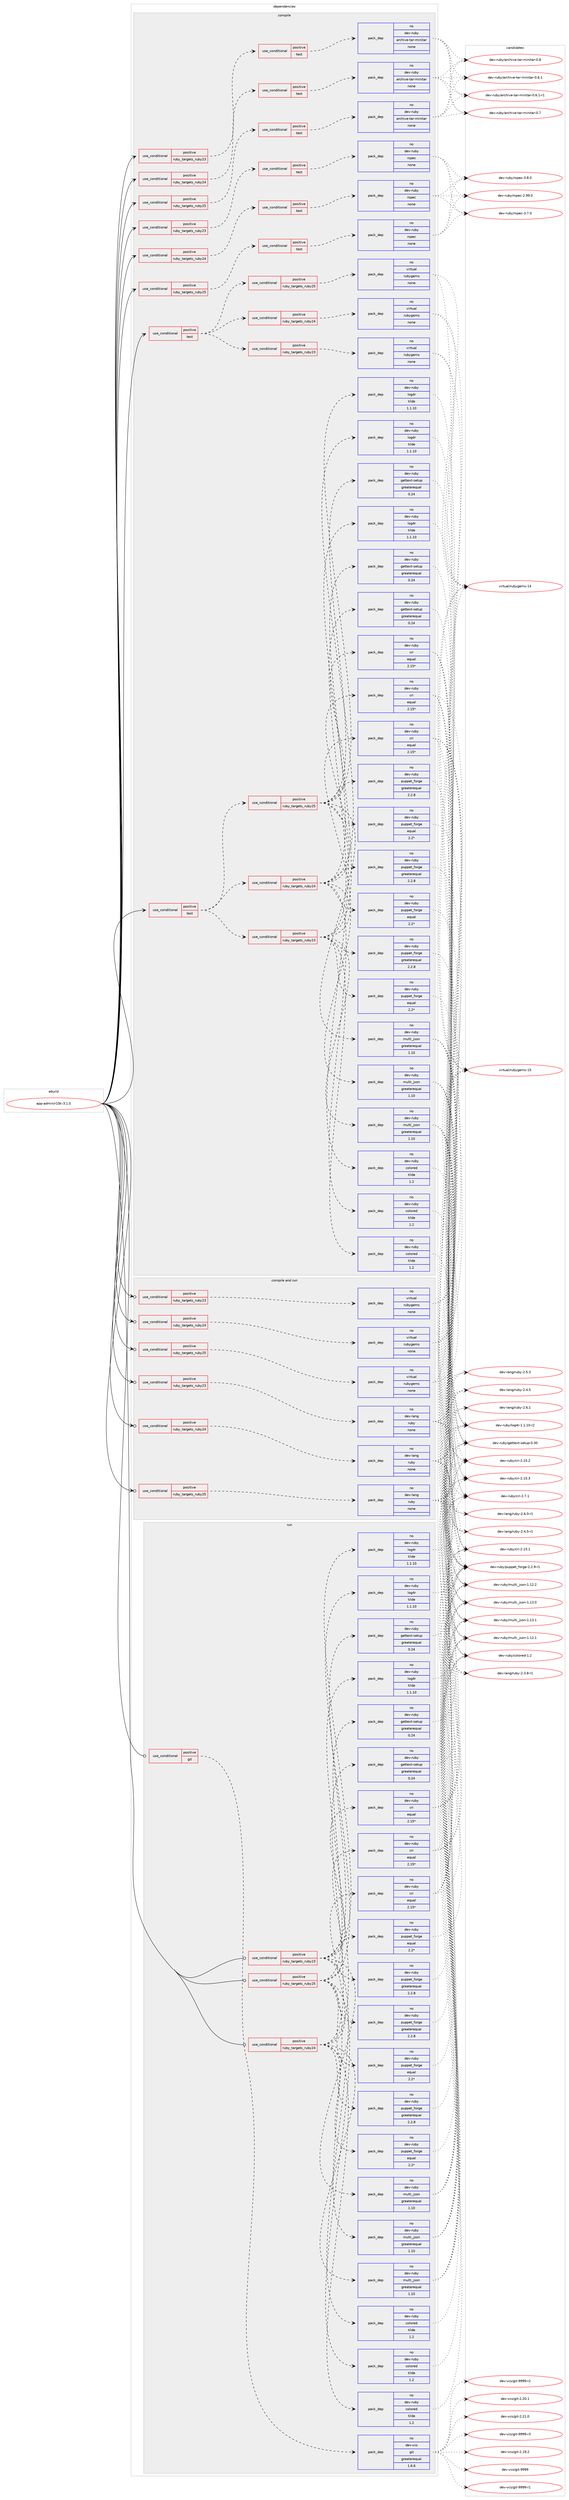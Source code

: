 digraph prolog {

# *************
# Graph options
# *************

newrank=true;
concentrate=true;
compound=true;
graph [rankdir=LR,fontname=Helvetica,fontsize=10,ranksep=1.5];#, ranksep=2.5, nodesep=0.2];
edge  [arrowhead=vee];
node  [fontname=Helvetica,fontsize=10];

# **********
# The ebuild
# **********

subgraph cluster_leftcol {
color=gray;
rank=same;
label=<<i>ebuild</i>>;
id [label="app-admin/r10k-3.1.0", color=red, width=4, href="../app-admin/r10k-3.1.0.svg"];
}

# ****************
# The dependencies
# ****************

subgraph cluster_midcol {
color=gray;
label=<<i>dependencies</i>>;
subgraph cluster_compile {
fillcolor="#eeeeee";
style=filled;
label=<<i>compile</i>>;
subgraph cond345578 {
dependency1267970 [label=<<TABLE BORDER="0" CELLBORDER="1" CELLSPACING="0" CELLPADDING="4"><TR><TD ROWSPAN="3" CELLPADDING="10">use_conditional</TD></TR><TR><TD>positive</TD></TR><TR><TD>ruby_targets_ruby23</TD></TR></TABLE>>, shape=none, color=red];
subgraph cond345579 {
dependency1267971 [label=<<TABLE BORDER="0" CELLBORDER="1" CELLSPACING="0" CELLPADDING="4"><TR><TD ROWSPAN="3" CELLPADDING="10">use_conditional</TD></TR><TR><TD>positive</TD></TR><TR><TD>test</TD></TR></TABLE>>, shape=none, color=red];
subgraph pack902736 {
dependency1267972 [label=<<TABLE BORDER="0" CELLBORDER="1" CELLSPACING="0" CELLPADDING="4" WIDTH="220"><TR><TD ROWSPAN="6" CELLPADDING="30">pack_dep</TD></TR><TR><TD WIDTH="110">no</TD></TR><TR><TD>dev-ruby</TD></TR><TR><TD>archive-tar-minitar</TD></TR><TR><TD>none</TD></TR><TR><TD></TD></TR></TABLE>>, shape=none, color=blue];
}
dependency1267971:e -> dependency1267972:w [weight=20,style="dashed",arrowhead="vee"];
}
dependency1267970:e -> dependency1267971:w [weight=20,style="dashed",arrowhead="vee"];
}
id:e -> dependency1267970:w [weight=20,style="solid",arrowhead="vee"];
subgraph cond345580 {
dependency1267973 [label=<<TABLE BORDER="0" CELLBORDER="1" CELLSPACING="0" CELLPADDING="4"><TR><TD ROWSPAN="3" CELLPADDING="10">use_conditional</TD></TR><TR><TD>positive</TD></TR><TR><TD>ruby_targets_ruby23</TD></TR></TABLE>>, shape=none, color=red];
subgraph cond345581 {
dependency1267974 [label=<<TABLE BORDER="0" CELLBORDER="1" CELLSPACING="0" CELLPADDING="4"><TR><TD ROWSPAN="3" CELLPADDING="10">use_conditional</TD></TR><TR><TD>positive</TD></TR><TR><TD>test</TD></TR></TABLE>>, shape=none, color=red];
subgraph pack902737 {
dependency1267975 [label=<<TABLE BORDER="0" CELLBORDER="1" CELLSPACING="0" CELLPADDING="4" WIDTH="220"><TR><TD ROWSPAN="6" CELLPADDING="30">pack_dep</TD></TR><TR><TD WIDTH="110">no</TD></TR><TR><TD>dev-ruby</TD></TR><TR><TD>rspec</TD></TR><TR><TD>none</TD></TR><TR><TD></TD></TR></TABLE>>, shape=none, color=blue];
}
dependency1267974:e -> dependency1267975:w [weight=20,style="dashed",arrowhead="vee"];
}
dependency1267973:e -> dependency1267974:w [weight=20,style="dashed",arrowhead="vee"];
}
id:e -> dependency1267973:w [weight=20,style="solid",arrowhead="vee"];
subgraph cond345582 {
dependency1267976 [label=<<TABLE BORDER="0" CELLBORDER="1" CELLSPACING="0" CELLPADDING="4"><TR><TD ROWSPAN="3" CELLPADDING="10">use_conditional</TD></TR><TR><TD>positive</TD></TR><TR><TD>ruby_targets_ruby24</TD></TR></TABLE>>, shape=none, color=red];
subgraph cond345583 {
dependency1267977 [label=<<TABLE BORDER="0" CELLBORDER="1" CELLSPACING="0" CELLPADDING="4"><TR><TD ROWSPAN="3" CELLPADDING="10">use_conditional</TD></TR><TR><TD>positive</TD></TR><TR><TD>test</TD></TR></TABLE>>, shape=none, color=red];
subgraph pack902738 {
dependency1267978 [label=<<TABLE BORDER="0" CELLBORDER="1" CELLSPACING="0" CELLPADDING="4" WIDTH="220"><TR><TD ROWSPAN="6" CELLPADDING="30">pack_dep</TD></TR><TR><TD WIDTH="110">no</TD></TR><TR><TD>dev-ruby</TD></TR><TR><TD>archive-tar-minitar</TD></TR><TR><TD>none</TD></TR><TR><TD></TD></TR></TABLE>>, shape=none, color=blue];
}
dependency1267977:e -> dependency1267978:w [weight=20,style="dashed",arrowhead="vee"];
}
dependency1267976:e -> dependency1267977:w [weight=20,style="dashed",arrowhead="vee"];
}
id:e -> dependency1267976:w [weight=20,style="solid",arrowhead="vee"];
subgraph cond345584 {
dependency1267979 [label=<<TABLE BORDER="0" CELLBORDER="1" CELLSPACING="0" CELLPADDING="4"><TR><TD ROWSPAN="3" CELLPADDING="10">use_conditional</TD></TR><TR><TD>positive</TD></TR><TR><TD>ruby_targets_ruby24</TD></TR></TABLE>>, shape=none, color=red];
subgraph cond345585 {
dependency1267980 [label=<<TABLE BORDER="0" CELLBORDER="1" CELLSPACING="0" CELLPADDING="4"><TR><TD ROWSPAN="3" CELLPADDING="10">use_conditional</TD></TR><TR><TD>positive</TD></TR><TR><TD>test</TD></TR></TABLE>>, shape=none, color=red];
subgraph pack902739 {
dependency1267981 [label=<<TABLE BORDER="0" CELLBORDER="1" CELLSPACING="0" CELLPADDING="4" WIDTH="220"><TR><TD ROWSPAN="6" CELLPADDING="30">pack_dep</TD></TR><TR><TD WIDTH="110">no</TD></TR><TR><TD>dev-ruby</TD></TR><TR><TD>rspec</TD></TR><TR><TD>none</TD></TR><TR><TD></TD></TR></TABLE>>, shape=none, color=blue];
}
dependency1267980:e -> dependency1267981:w [weight=20,style="dashed",arrowhead="vee"];
}
dependency1267979:e -> dependency1267980:w [weight=20,style="dashed",arrowhead="vee"];
}
id:e -> dependency1267979:w [weight=20,style="solid",arrowhead="vee"];
subgraph cond345586 {
dependency1267982 [label=<<TABLE BORDER="0" CELLBORDER="1" CELLSPACING="0" CELLPADDING="4"><TR><TD ROWSPAN="3" CELLPADDING="10">use_conditional</TD></TR><TR><TD>positive</TD></TR><TR><TD>ruby_targets_ruby25</TD></TR></TABLE>>, shape=none, color=red];
subgraph cond345587 {
dependency1267983 [label=<<TABLE BORDER="0" CELLBORDER="1" CELLSPACING="0" CELLPADDING="4"><TR><TD ROWSPAN="3" CELLPADDING="10">use_conditional</TD></TR><TR><TD>positive</TD></TR><TR><TD>test</TD></TR></TABLE>>, shape=none, color=red];
subgraph pack902740 {
dependency1267984 [label=<<TABLE BORDER="0" CELLBORDER="1" CELLSPACING="0" CELLPADDING="4" WIDTH="220"><TR><TD ROWSPAN="6" CELLPADDING="30">pack_dep</TD></TR><TR><TD WIDTH="110">no</TD></TR><TR><TD>dev-ruby</TD></TR><TR><TD>archive-tar-minitar</TD></TR><TR><TD>none</TD></TR><TR><TD></TD></TR></TABLE>>, shape=none, color=blue];
}
dependency1267983:e -> dependency1267984:w [weight=20,style="dashed",arrowhead="vee"];
}
dependency1267982:e -> dependency1267983:w [weight=20,style="dashed",arrowhead="vee"];
}
id:e -> dependency1267982:w [weight=20,style="solid",arrowhead="vee"];
subgraph cond345588 {
dependency1267985 [label=<<TABLE BORDER="0" CELLBORDER="1" CELLSPACING="0" CELLPADDING="4"><TR><TD ROWSPAN="3" CELLPADDING="10">use_conditional</TD></TR><TR><TD>positive</TD></TR><TR><TD>ruby_targets_ruby25</TD></TR></TABLE>>, shape=none, color=red];
subgraph cond345589 {
dependency1267986 [label=<<TABLE BORDER="0" CELLBORDER="1" CELLSPACING="0" CELLPADDING="4"><TR><TD ROWSPAN="3" CELLPADDING="10">use_conditional</TD></TR><TR><TD>positive</TD></TR><TR><TD>test</TD></TR></TABLE>>, shape=none, color=red];
subgraph pack902741 {
dependency1267987 [label=<<TABLE BORDER="0" CELLBORDER="1" CELLSPACING="0" CELLPADDING="4" WIDTH="220"><TR><TD ROWSPAN="6" CELLPADDING="30">pack_dep</TD></TR><TR><TD WIDTH="110">no</TD></TR><TR><TD>dev-ruby</TD></TR><TR><TD>rspec</TD></TR><TR><TD>none</TD></TR><TR><TD></TD></TR></TABLE>>, shape=none, color=blue];
}
dependency1267986:e -> dependency1267987:w [weight=20,style="dashed",arrowhead="vee"];
}
dependency1267985:e -> dependency1267986:w [weight=20,style="dashed",arrowhead="vee"];
}
id:e -> dependency1267985:w [weight=20,style="solid",arrowhead="vee"];
subgraph cond345590 {
dependency1267988 [label=<<TABLE BORDER="0" CELLBORDER="1" CELLSPACING="0" CELLPADDING="4"><TR><TD ROWSPAN="3" CELLPADDING="10">use_conditional</TD></TR><TR><TD>positive</TD></TR><TR><TD>test</TD></TR></TABLE>>, shape=none, color=red];
subgraph cond345591 {
dependency1267989 [label=<<TABLE BORDER="0" CELLBORDER="1" CELLSPACING="0" CELLPADDING="4"><TR><TD ROWSPAN="3" CELLPADDING="10">use_conditional</TD></TR><TR><TD>positive</TD></TR><TR><TD>ruby_targets_ruby23</TD></TR></TABLE>>, shape=none, color=red];
subgraph pack902742 {
dependency1267990 [label=<<TABLE BORDER="0" CELLBORDER="1" CELLSPACING="0" CELLPADDING="4" WIDTH="220"><TR><TD ROWSPAN="6" CELLPADDING="30">pack_dep</TD></TR><TR><TD WIDTH="110">no</TD></TR><TR><TD>dev-ruby</TD></TR><TR><TD>colored</TD></TR><TR><TD>tilde</TD></TR><TR><TD>1.2</TD></TR></TABLE>>, shape=none, color=blue];
}
dependency1267989:e -> dependency1267990:w [weight=20,style="dashed",arrowhead="vee"];
subgraph pack902743 {
dependency1267991 [label=<<TABLE BORDER="0" CELLBORDER="1" CELLSPACING="0" CELLPADDING="4" WIDTH="220"><TR><TD ROWSPAN="6" CELLPADDING="30">pack_dep</TD></TR><TR><TD WIDTH="110">no</TD></TR><TR><TD>dev-ruby</TD></TR><TR><TD>cri</TD></TR><TR><TD>equal</TD></TR><TR><TD>2.15*</TD></TR></TABLE>>, shape=none, color=blue];
}
dependency1267989:e -> dependency1267991:w [weight=20,style="dashed",arrowhead="vee"];
subgraph pack902744 {
dependency1267992 [label=<<TABLE BORDER="0" CELLBORDER="1" CELLSPACING="0" CELLPADDING="4" WIDTH="220"><TR><TD ROWSPAN="6" CELLPADDING="30">pack_dep</TD></TR><TR><TD WIDTH="110">no</TD></TR><TR><TD>dev-ruby</TD></TR><TR><TD>gettext-setup</TD></TR><TR><TD>greaterequal</TD></TR><TR><TD>0.24</TD></TR></TABLE>>, shape=none, color=blue];
}
dependency1267989:e -> dependency1267992:w [weight=20,style="dashed",arrowhead="vee"];
subgraph pack902745 {
dependency1267993 [label=<<TABLE BORDER="0" CELLBORDER="1" CELLSPACING="0" CELLPADDING="4" WIDTH="220"><TR><TD ROWSPAN="6" CELLPADDING="30">pack_dep</TD></TR><TR><TD WIDTH="110">no</TD></TR><TR><TD>dev-ruby</TD></TR><TR><TD>log4r</TD></TR><TR><TD>tilde</TD></TR><TR><TD>1.1.10</TD></TR></TABLE>>, shape=none, color=blue];
}
dependency1267989:e -> dependency1267993:w [weight=20,style="dashed",arrowhead="vee"];
subgraph pack902746 {
dependency1267994 [label=<<TABLE BORDER="0" CELLBORDER="1" CELLSPACING="0" CELLPADDING="4" WIDTH="220"><TR><TD ROWSPAN="6" CELLPADDING="30">pack_dep</TD></TR><TR><TD WIDTH="110">no</TD></TR><TR><TD>dev-ruby</TD></TR><TR><TD>multi_json</TD></TR><TR><TD>greaterequal</TD></TR><TR><TD>1.10</TD></TR></TABLE>>, shape=none, color=blue];
}
dependency1267989:e -> dependency1267994:w [weight=20,style="dashed",arrowhead="vee"];
subgraph pack902747 {
dependency1267995 [label=<<TABLE BORDER="0" CELLBORDER="1" CELLSPACING="0" CELLPADDING="4" WIDTH="220"><TR><TD ROWSPAN="6" CELLPADDING="30">pack_dep</TD></TR><TR><TD WIDTH="110">no</TD></TR><TR><TD>dev-ruby</TD></TR><TR><TD>puppet_forge</TD></TR><TR><TD>greaterequal</TD></TR><TR><TD>2.2.8</TD></TR></TABLE>>, shape=none, color=blue];
}
dependency1267989:e -> dependency1267995:w [weight=20,style="dashed",arrowhead="vee"];
subgraph pack902748 {
dependency1267996 [label=<<TABLE BORDER="0" CELLBORDER="1" CELLSPACING="0" CELLPADDING="4" WIDTH="220"><TR><TD ROWSPAN="6" CELLPADDING="30">pack_dep</TD></TR><TR><TD WIDTH="110">no</TD></TR><TR><TD>dev-ruby</TD></TR><TR><TD>puppet_forge</TD></TR><TR><TD>equal</TD></TR><TR><TD>2.2*</TD></TR></TABLE>>, shape=none, color=blue];
}
dependency1267989:e -> dependency1267996:w [weight=20,style="dashed",arrowhead="vee"];
}
dependency1267988:e -> dependency1267989:w [weight=20,style="dashed",arrowhead="vee"];
subgraph cond345592 {
dependency1267997 [label=<<TABLE BORDER="0" CELLBORDER="1" CELLSPACING="0" CELLPADDING="4"><TR><TD ROWSPAN="3" CELLPADDING="10">use_conditional</TD></TR><TR><TD>positive</TD></TR><TR><TD>ruby_targets_ruby24</TD></TR></TABLE>>, shape=none, color=red];
subgraph pack902749 {
dependency1267998 [label=<<TABLE BORDER="0" CELLBORDER="1" CELLSPACING="0" CELLPADDING="4" WIDTH="220"><TR><TD ROWSPAN="6" CELLPADDING="30">pack_dep</TD></TR><TR><TD WIDTH="110">no</TD></TR><TR><TD>dev-ruby</TD></TR><TR><TD>colored</TD></TR><TR><TD>tilde</TD></TR><TR><TD>1.2</TD></TR></TABLE>>, shape=none, color=blue];
}
dependency1267997:e -> dependency1267998:w [weight=20,style="dashed",arrowhead="vee"];
subgraph pack902750 {
dependency1267999 [label=<<TABLE BORDER="0" CELLBORDER="1" CELLSPACING="0" CELLPADDING="4" WIDTH="220"><TR><TD ROWSPAN="6" CELLPADDING="30">pack_dep</TD></TR><TR><TD WIDTH="110">no</TD></TR><TR><TD>dev-ruby</TD></TR><TR><TD>cri</TD></TR><TR><TD>equal</TD></TR><TR><TD>2.15*</TD></TR></TABLE>>, shape=none, color=blue];
}
dependency1267997:e -> dependency1267999:w [weight=20,style="dashed",arrowhead="vee"];
subgraph pack902751 {
dependency1268000 [label=<<TABLE BORDER="0" CELLBORDER="1" CELLSPACING="0" CELLPADDING="4" WIDTH="220"><TR><TD ROWSPAN="6" CELLPADDING="30">pack_dep</TD></TR><TR><TD WIDTH="110">no</TD></TR><TR><TD>dev-ruby</TD></TR><TR><TD>gettext-setup</TD></TR><TR><TD>greaterequal</TD></TR><TR><TD>0.24</TD></TR></TABLE>>, shape=none, color=blue];
}
dependency1267997:e -> dependency1268000:w [weight=20,style="dashed",arrowhead="vee"];
subgraph pack902752 {
dependency1268001 [label=<<TABLE BORDER="0" CELLBORDER="1" CELLSPACING="0" CELLPADDING="4" WIDTH="220"><TR><TD ROWSPAN="6" CELLPADDING="30">pack_dep</TD></TR><TR><TD WIDTH="110">no</TD></TR><TR><TD>dev-ruby</TD></TR><TR><TD>log4r</TD></TR><TR><TD>tilde</TD></TR><TR><TD>1.1.10</TD></TR></TABLE>>, shape=none, color=blue];
}
dependency1267997:e -> dependency1268001:w [weight=20,style="dashed",arrowhead="vee"];
subgraph pack902753 {
dependency1268002 [label=<<TABLE BORDER="0" CELLBORDER="1" CELLSPACING="0" CELLPADDING="4" WIDTH="220"><TR><TD ROWSPAN="6" CELLPADDING="30">pack_dep</TD></TR><TR><TD WIDTH="110">no</TD></TR><TR><TD>dev-ruby</TD></TR><TR><TD>multi_json</TD></TR><TR><TD>greaterequal</TD></TR><TR><TD>1.10</TD></TR></TABLE>>, shape=none, color=blue];
}
dependency1267997:e -> dependency1268002:w [weight=20,style="dashed",arrowhead="vee"];
subgraph pack902754 {
dependency1268003 [label=<<TABLE BORDER="0" CELLBORDER="1" CELLSPACING="0" CELLPADDING="4" WIDTH="220"><TR><TD ROWSPAN="6" CELLPADDING="30">pack_dep</TD></TR><TR><TD WIDTH="110">no</TD></TR><TR><TD>dev-ruby</TD></TR><TR><TD>puppet_forge</TD></TR><TR><TD>greaterequal</TD></TR><TR><TD>2.2.8</TD></TR></TABLE>>, shape=none, color=blue];
}
dependency1267997:e -> dependency1268003:w [weight=20,style="dashed",arrowhead="vee"];
subgraph pack902755 {
dependency1268004 [label=<<TABLE BORDER="0" CELLBORDER="1" CELLSPACING="0" CELLPADDING="4" WIDTH="220"><TR><TD ROWSPAN="6" CELLPADDING="30">pack_dep</TD></TR><TR><TD WIDTH="110">no</TD></TR><TR><TD>dev-ruby</TD></TR><TR><TD>puppet_forge</TD></TR><TR><TD>equal</TD></TR><TR><TD>2.2*</TD></TR></TABLE>>, shape=none, color=blue];
}
dependency1267997:e -> dependency1268004:w [weight=20,style="dashed",arrowhead="vee"];
}
dependency1267988:e -> dependency1267997:w [weight=20,style="dashed",arrowhead="vee"];
subgraph cond345593 {
dependency1268005 [label=<<TABLE BORDER="0" CELLBORDER="1" CELLSPACING="0" CELLPADDING="4"><TR><TD ROWSPAN="3" CELLPADDING="10">use_conditional</TD></TR><TR><TD>positive</TD></TR><TR><TD>ruby_targets_ruby25</TD></TR></TABLE>>, shape=none, color=red];
subgraph pack902756 {
dependency1268006 [label=<<TABLE BORDER="0" CELLBORDER="1" CELLSPACING="0" CELLPADDING="4" WIDTH="220"><TR><TD ROWSPAN="6" CELLPADDING="30">pack_dep</TD></TR><TR><TD WIDTH="110">no</TD></TR><TR><TD>dev-ruby</TD></TR><TR><TD>colored</TD></TR><TR><TD>tilde</TD></TR><TR><TD>1.2</TD></TR></TABLE>>, shape=none, color=blue];
}
dependency1268005:e -> dependency1268006:w [weight=20,style="dashed",arrowhead="vee"];
subgraph pack902757 {
dependency1268007 [label=<<TABLE BORDER="0" CELLBORDER="1" CELLSPACING="0" CELLPADDING="4" WIDTH="220"><TR><TD ROWSPAN="6" CELLPADDING="30">pack_dep</TD></TR><TR><TD WIDTH="110">no</TD></TR><TR><TD>dev-ruby</TD></TR><TR><TD>cri</TD></TR><TR><TD>equal</TD></TR><TR><TD>2.15*</TD></TR></TABLE>>, shape=none, color=blue];
}
dependency1268005:e -> dependency1268007:w [weight=20,style="dashed",arrowhead="vee"];
subgraph pack902758 {
dependency1268008 [label=<<TABLE BORDER="0" CELLBORDER="1" CELLSPACING="0" CELLPADDING="4" WIDTH="220"><TR><TD ROWSPAN="6" CELLPADDING="30">pack_dep</TD></TR><TR><TD WIDTH="110">no</TD></TR><TR><TD>dev-ruby</TD></TR><TR><TD>gettext-setup</TD></TR><TR><TD>greaterequal</TD></TR><TR><TD>0.24</TD></TR></TABLE>>, shape=none, color=blue];
}
dependency1268005:e -> dependency1268008:w [weight=20,style="dashed",arrowhead="vee"];
subgraph pack902759 {
dependency1268009 [label=<<TABLE BORDER="0" CELLBORDER="1" CELLSPACING="0" CELLPADDING="4" WIDTH="220"><TR><TD ROWSPAN="6" CELLPADDING="30">pack_dep</TD></TR><TR><TD WIDTH="110">no</TD></TR><TR><TD>dev-ruby</TD></TR><TR><TD>log4r</TD></TR><TR><TD>tilde</TD></TR><TR><TD>1.1.10</TD></TR></TABLE>>, shape=none, color=blue];
}
dependency1268005:e -> dependency1268009:w [weight=20,style="dashed",arrowhead="vee"];
subgraph pack902760 {
dependency1268010 [label=<<TABLE BORDER="0" CELLBORDER="1" CELLSPACING="0" CELLPADDING="4" WIDTH="220"><TR><TD ROWSPAN="6" CELLPADDING="30">pack_dep</TD></TR><TR><TD WIDTH="110">no</TD></TR><TR><TD>dev-ruby</TD></TR><TR><TD>multi_json</TD></TR><TR><TD>greaterequal</TD></TR><TR><TD>1.10</TD></TR></TABLE>>, shape=none, color=blue];
}
dependency1268005:e -> dependency1268010:w [weight=20,style="dashed",arrowhead="vee"];
subgraph pack902761 {
dependency1268011 [label=<<TABLE BORDER="0" CELLBORDER="1" CELLSPACING="0" CELLPADDING="4" WIDTH="220"><TR><TD ROWSPAN="6" CELLPADDING="30">pack_dep</TD></TR><TR><TD WIDTH="110">no</TD></TR><TR><TD>dev-ruby</TD></TR><TR><TD>puppet_forge</TD></TR><TR><TD>greaterequal</TD></TR><TR><TD>2.2.8</TD></TR></TABLE>>, shape=none, color=blue];
}
dependency1268005:e -> dependency1268011:w [weight=20,style="dashed",arrowhead="vee"];
subgraph pack902762 {
dependency1268012 [label=<<TABLE BORDER="0" CELLBORDER="1" CELLSPACING="0" CELLPADDING="4" WIDTH="220"><TR><TD ROWSPAN="6" CELLPADDING="30">pack_dep</TD></TR><TR><TD WIDTH="110">no</TD></TR><TR><TD>dev-ruby</TD></TR><TR><TD>puppet_forge</TD></TR><TR><TD>equal</TD></TR><TR><TD>2.2*</TD></TR></TABLE>>, shape=none, color=blue];
}
dependency1268005:e -> dependency1268012:w [weight=20,style="dashed",arrowhead="vee"];
}
dependency1267988:e -> dependency1268005:w [weight=20,style="dashed",arrowhead="vee"];
}
id:e -> dependency1267988:w [weight=20,style="solid",arrowhead="vee"];
subgraph cond345594 {
dependency1268013 [label=<<TABLE BORDER="0" CELLBORDER="1" CELLSPACING="0" CELLPADDING="4"><TR><TD ROWSPAN="3" CELLPADDING="10">use_conditional</TD></TR><TR><TD>positive</TD></TR><TR><TD>test</TD></TR></TABLE>>, shape=none, color=red];
subgraph cond345595 {
dependency1268014 [label=<<TABLE BORDER="0" CELLBORDER="1" CELLSPACING="0" CELLPADDING="4"><TR><TD ROWSPAN="3" CELLPADDING="10">use_conditional</TD></TR><TR><TD>positive</TD></TR><TR><TD>ruby_targets_ruby23</TD></TR></TABLE>>, shape=none, color=red];
subgraph pack902763 {
dependency1268015 [label=<<TABLE BORDER="0" CELLBORDER="1" CELLSPACING="0" CELLPADDING="4" WIDTH="220"><TR><TD ROWSPAN="6" CELLPADDING="30">pack_dep</TD></TR><TR><TD WIDTH="110">no</TD></TR><TR><TD>virtual</TD></TR><TR><TD>rubygems</TD></TR><TR><TD>none</TD></TR><TR><TD></TD></TR></TABLE>>, shape=none, color=blue];
}
dependency1268014:e -> dependency1268015:w [weight=20,style="dashed",arrowhead="vee"];
}
dependency1268013:e -> dependency1268014:w [weight=20,style="dashed",arrowhead="vee"];
subgraph cond345596 {
dependency1268016 [label=<<TABLE BORDER="0" CELLBORDER="1" CELLSPACING="0" CELLPADDING="4"><TR><TD ROWSPAN="3" CELLPADDING="10">use_conditional</TD></TR><TR><TD>positive</TD></TR><TR><TD>ruby_targets_ruby24</TD></TR></TABLE>>, shape=none, color=red];
subgraph pack902764 {
dependency1268017 [label=<<TABLE BORDER="0" CELLBORDER="1" CELLSPACING="0" CELLPADDING="4" WIDTH="220"><TR><TD ROWSPAN="6" CELLPADDING="30">pack_dep</TD></TR><TR><TD WIDTH="110">no</TD></TR><TR><TD>virtual</TD></TR><TR><TD>rubygems</TD></TR><TR><TD>none</TD></TR><TR><TD></TD></TR></TABLE>>, shape=none, color=blue];
}
dependency1268016:e -> dependency1268017:w [weight=20,style="dashed",arrowhead="vee"];
}
dependency1268013:e -> dependency1268016:w [weight=20,style="dashed",arrowhead="vee"];
subgraph cond345597 {
dependency1268018 [label=<<TABLE BORDER="0" CELLBORDER="1" CELLSPACING="0" CELLPADDING="4"><TR><TD ROWSPAN="3" CELLPADDING="10">use_conditional</TD></TR><TR><TD>positive</TD></TR><TR><TD>ruby_targets_ruby25</TD></TR></TABLE>>, shape=none, color=red];
subgraph pack902765 {
dependency1268019 [label=<<TABLE BORDER="0" CELLBORDER="1" CELLSPACING="0" CELLPADDING="4" WIDTH="220"><TR><TD ROWSPAN="6" CELLPADDING="30">pack_dep</TD></TR><TR><TD WIDTH="110">no</TD></TR><TR><TD>virtual</TD></TR><TR><TD>rubygems</TD></TR><TR><TD>none</TD></TR><TR><TD></TD></TR></TABLE>>, shape=none, color=blue];
}
dependency1268018:e -> dependency1268019:w [weight=20,style="dashed",arrowhead="vee"];
}
dependency1268013:e -> dependency1268018:w [weight=20,style="dashed",arrowhead="vee"];
}
id:e -> dependency1268013:w [weight=20,style="solid",arrowhead="vee"];
}
subgraph cluster_compileandrun {
fillcolor="#eeeeee";
style=filled;
label=<<i>compile and run</i>>;
subgraph cond345598 {
dependency1268020 [label=<<TABLE BORDER="0" CELLBORDER="1" CELLSPACING="0" CELLPADDING="4"><TR><TD ROWSPAN="3" CELLPADDING="10">use_conditional</TD></TR><TR><TD>positive</TD></TR><TR><TD>ruby_targets_ruby23</TD></TR></TABLE>>, shape=none, color=red];
subgraph pack902766 {
dependency1268021 [label=<<TABLE BORDER="0" CELLBORDER="1" CELLSPACING="0" CELLPADDING="4" WIDTH="220"><TR><TD ROWSPAN="6" CELLPADDING="30">pack_dep</TD></TR><TR><TD WIDTH="110">no</TD></TR><TR><TD>dev-lang</TD></TR><TR><TD>ruby</TD></TR><TR><TD>none</TD></TR><TR><TD></TD></TR></TABLE>>, shape=none, color=blue];
}
dependency1268020:e -> dependency1268021:w [weight=20,style="dashed",arrowhead="vee"];
}
id:e -> dependency1268020:w [weight=20,style="solid",arrowhead="odotvee"];
subgraph cond345599 {
dependency1268022 [label=<<TABLE BORDER="0" CELLBORDER="1" CELLSPACING="0" CELLPADDING="4"><TR><TD ROWSPAN="3" CELLPADDING="10">use_conditional</TD></TR><TR><TD>positive</TD></TR><TR><TD>ruby_targets_ruby23</TD></TR></TABLE>>, shape=none, color=red];
subgraph pack902767 {
dependency1268023 [label=<<TABLE BORDER="0" CELLBORDER="1" CELLSPACING="0" CELLPADDING="4" WIDTH="220"><TR><TD ROWSPAN="6" CELLPADDING="30">pack_dep</TD></TR><TR><TD WIDTH="110">no</TD></TR><TR><TD>virtual</TD></TR><TR><TD>rubygems</TD></TR><TR><TD>none</TD></TR><TR><TD></TD></TR></TABLE>>, shape=none, color=blue];
}
dependency1268022:e -> dependency1268023:w [weight=20,style="dashed",arrowhead="vee"];
}
id:e -> dependency1268022:w [weight=20,style="solid",arrowhead="odotvee"];
subgraph cond345600 {
dependency1268024 [label=<<TABLE BORDER="0" CELLBORDER="1" CELLSPACING="0" CELLPADDING="4"><TR><TD ROWSPAN="3" CELLPADDING="10">use_conditional</TD></TR><TR><TD>positive</TD></TR><TR><TD>ruby_targets_ruby24</TD></TR></TABLE>>, shape=none, color=red];
subgraph pack902768 {
dependency1268025 [label=<<TABLE BORDER="0" CELLBORDER="1" CELLSPACING="0" CELLPADDING="4" WIDTH="220"><TR><TD ROWSPAN="6" CELLPADDING="30">pack_dep</TD></TR><TR><TD WIDTH="110">no</TD></TR><TR><TD>dev-lang</TD></TR><TR><TD>ruby</TD></TR><TR><TD>none</TD></TR><TR><TD></TD></TR></TABLE>>, shape=none, color=blue];
}
dependency1268024:e -> dependency1268025:w [weight=20,style="dashed",arrowhead="vee"];
}
id:e -> dependency1268024:w [weight=20,style="solid",arrowhead="odotvee"];
subgraph cond345601 {
dependency1268026 [label=<<TABLE BORDER="0" CELLBORDER="1" CELLSPACING="0" CELLPADDING="4"><TR><TD ROWSPAN="3" CELLPADDING="10">use_conditional</TD></TR><TR><TD>positive</TD></TR><TR><TD>ruby_targets_ruby24</TD></TR></TABLE>>, shape=none, color=red];
subgraph pack902769 {
dependency1268027 [label=<<TABLE BORDER="0" CELLBORDER="1" CELLSPACING="0" CELLPADDING="4" WIDTH="220"><TR><TD ROWSPAN="6" CELLPADDING="30">pack_dep</TD></TR><TR><TD WIDTH="110">no</TD></TR><TR><TD>virtual</TD></TR><TR><TD>rubygems</TD></TR><TR><TD>none</TD></TR><TR><TD></TD></TR></TABLE>>, shape=none, color=blue];
}
dependency1268026:e -> dependency1268027:w [weight=20,style="dashed",arrowhead="vee"];
}
id:e -> dependency1268026:w [weight=20,style="solid",arrowhead="odotvee"];
subgraph cond345602 {
dependency1268028 [label=<<TABLE BORDER="0" CELLBORDER="1" CELLSPACING="0" CELLPADDING="4"><TR><TD ROWSPAN="3" CELLPADDING="10">use_conditional</TD></TR><TR><TD>positive</TD></TR><TR><TD>ruby_targets_ruby25</TD></TR></TABLE>>, shape=none, color=red];
subgraph pack902770 {
dependency1268029 [label=<<TABLE BORDER="0" CELLBORDER="1" CELLSPACING="0" CELLPADDING="4" WIDTH="220"><TR><TD ROWSPAN="6" CELLPADDING="30">pack_dep</TD></TR><TR><TD WIDTH="110">no</TD></TR><TR><TD>dev-lang</TD></TR><TR><TD>ruby</TD></TR><TR><TD>none</TD></TR><TR><TD></TD></TR></TABLE>>, shape=none, color=blue];
}
dependency1268028:e -> dependency1268029:w [weight=20,style="dashed",arrowhead="vee"];
}
id:e -> dependency1268028:w [weight=20,style="solid",arrowhead="odotvee"];
subgraph cond345603 {
dependency1268030 [label=<<TABLE BORDER="0" CELLBORDER="1" CELLSPACING="0" CELLPADDING="4"><TR><TD ROWSPAN="3" CELLPADDING="10">use_conditional</TD></TR><TR><TD>positive</TD></TR><TR><TD>ruby_targets_ruby25</TD></TR></TABLE>>, shape=none, color=red];
subgraph pack902771 {
dependency1268031 [label=<<TABLE BORDER="0" CELLBORDER="1" CELLSPACING="0" CELLPADDING="4" WIDTH="220"><TR><TD ROWSPAN="6" CELLPADDING="30">pack_dep</TD></TR><TR><TD WIDTH="110">no</TD></TR><TR><TD>virtual</TD></TR><TR><TD>rubygems</TD></TR><TR><TD>none</TD></TR><TR><TD></TD></TR></TABLE>>, shape=none, color=blue];
}
dependency1268030:e -> dependency1268031:w [weight=20,style="dashed",arrowhead="vee"];
}
id:e -> dependency1268030:w [weight=20,style="solid",arrowhead="odotvee"];
}
subgraph cluster_run {
fillcolor="#eeeeee";
style=filled;
label=<<i>run</i>>;
subgraph cond345604 {
dependency1268032 [label=<<TABLE BORDER="0" CELLBORDER="1" CELLSPACING="0" CELLPADDING="4"><TR><TD ROWSPAN="3" CELLPADDING="10">use_conditional</TD></TR><TR><TD>positive</TD></TR><TR><TD>git</TD></TR></TABLE>>, shape=none, color=red];
subgraph pack902772 {
dependency1268033 [label=<<TABLE BORDER="0" CELLBORDER="1" CELLSPACING="0" CELLPADDING="4" WIDTH="220"><TR><TD ROWSPAN="6" CELLPADDING="30">pack_dep</TD></TR><TR><TD WIDTH="110">no</TD></TR><TR><TD>dev-vcs</TD></TR><TR><TD>git</TD></TR><TR><TD>greaterequal</TD></TR><TR><TD>1.6.6</TD></TR></TABLE>>, shape=none, color=blue];
}
dependency1268032:e -> dependency1268033:w [weight=20,style="dashed",arrowhead="vee"];
}
id:e -> dependency1268032:w [weight=20,style="solid",arrowhead="odot"];
subgraph cond345605 {
dependency1268034 [label=<<TABLE BORDER="0" CELLBORDER="1" CELLSPACING="0" CELLPADDING="4"><TR><TD ROWSPAN="3" CELLPADDING="10">use_conditional</TD></TR><TR><TD>positive</TD></TR><TR><TD>ruby_targets_ruby23</TD></TR></TABLE>>, shape=none, color=red];
subgraph pack902773 {
dependency1268035 [label=<<TABLE BORDER="0" CELLBORDER="1" CELLSPACING="0" CELLPADDING="4" WIDTH="220"><TR><TD ROWSPAN="6" CELLPADDING="30">pack_dep</TD></TR><TR><TD WIDTH="110">no</TD></TR><TR><TD>dev-ruby</TD></TR><TR><TD>colored</TD></TR><TR><TD>tilde</TD></TR><TR><TD>1.2</TD></TR></TABLE>>, shape=none, color=blue];
}
dependency1268034:e -> dependency1268035:w [weight=20,style="dashed",arrowhead="vee"];
subgraph pack902774 {
dependency1268036 [label=<<TABLE BORDER="0" CELLBORDER="1" CELLSPACING="0" CELLPADDING="4" WIDTH="220"><TR><TD ROWSPAN="6" CELLPADDING="30">pack_dep</TD></TR><TR><TD WIDTH="110">no</TD></TR><TR><TD>dev-ruby</TD></TR><TR><TD>cri</TD></TR><TR><TD>equal</TD></TR><TR><TD>2.15*</TD></TR></TABLE>>, shape=none, color=blue];
}
dependency1268034:e -> dependency1268036:w [weight=20,style="dashed",arrowhead="vee"];
subgraph pack902775 {
dependency1268037 [label=<<TABLE BORDER="0" CELLBORDER="1" CELLSPACING="0" CELLPADDING="4" WIDTH="220"><TR><TD ROWSPAN="6" CELLPADDING="30">pack_dep</TD></TR><TR><TD WIDTH="110">no</TD></TR><TR><TD>dev-ruby</TD></TR><TR><TD>gettext-setup</TD></TR><TR><TD>greaterequal</TD></TR><TR><TD>0.24</TD></TR></TABLE>>, shape=none, color=blue];
}
dependency1268034:e -> dependency1268037:w [weight=20,style="dashed",arrowhead="vee"];
subgraph pack902776 {
dependency1268038 [label=<<TABLE BORDER="0" CELLBORDER="1" CELLSPACING="0" CELLPADDING="4" WIDTH="220"><TR><TD ROWSPAN="6" CELLPADDING="30">pack_dep</TD></TR><TR><TD WIDTH="110">no</TD></TR><TR><TD>dev-ruby</TD></TR><TR><TD>log4r</TD></TR><TR><TD>tilde</TD></TR><TR><TD>1.1.10</TD></TR></TABLE>>, shape=none, color=blue];
}
dependency1268034:e -> dependency1268038:w [weight=20,style="dashed",arrowhead="vee"];
subgraph pack902777 {
dependency1268039 [label=<<TABLE BORDER="0" CELLBORDER="1" CELLSPACING="0" CELLPADDING="4" WIDTH="220"><TR><TD ROWSPAN="6" CELLPADDING="30">pack_dep</TD></TR><TR><TD WIDTH="110">no</TD></TR><TR><TD>dev-ruby</TD></TR><TR><TD>multi_json</TD></TR><TR><TD>greaterequal</TD></TR><TR><TD>1.10</TD></TR></TABLE>>, shape=none, color=blue];
}
dependency1268034:e -> dependency1268039:w [weight=20,style="dashed",arrowhead="vee"];
subgraph pack902778 {
dependency1268040 [label=<<TABLE BORDER="0" CELLBORDER="1" CELLSPACING="0" CELLPADDING="4" WIDTH="220"><TR><TD ROWSPAN="6" CELLPADDING="30">pack_dep</TD></TR><TR><TD WIDTH="110">no</TD></TR><TR><TD>dev-ruby</TD></TR><TR><TD>puppet_forge</TD></TR><TR><TD>greaterequal</TD></TR><TR><TD>2.2.8</TD></TR></TABLE>>, shape=none, color=blue];
}
dependency1268034:e -> dependency1268040:w [weight=20,style="dashed",arrowhead="vee"];
subgraph pack902779 {
dependency1268041 [label=<<TABLE BORDER="0" CELLBORDER="1" CELLSPACING="0" CELLPADDING="4" WIDTH="220"><TR><TD ROWSPAN="6" CELLPADDING="30">pack_dep</TD></TR><TR><TD WIDTH="110">no</TD></TR><TR><TD>dev-ruby</TD></TR><TR><TD>puppet_forge</TD></TR><TR><TD>equal</TD></TR><TR><TD>2.2*</TD></TR></TABLE>>, shape=none, color=blue];
}
dependency1268034:e -> dependency1268041:w [weight=20,style="dashed",arrowhead="vee"];
}
id:e -> dependency1268034:w [weight=20,style="solid",arrowhead="odot"];
subgraph cond345606 {
dependency1268042 [label=<<TABLE BORDER="0" CELLBORDER="1" CELLSPACING="0" CELLPADDING="4"><TR><TD ROWSPAN="3" CELLPADDING="10">use_conditional</TD></TR><TR><TD>positive</TD></TR><TR><TD>ruby_targets_ruby24</TD></TR></TABLE>>, shape=none, color=red];
subgraph pack902780 {
dependency1268043 [label=<<TABLE BORDER="0" CELLBORDER="1" CELLSPACING="0" CELLPADDING="4" WIDTH="220"><TR><TD ROWSPAN="6" CELLPADDING="30">pack_dep</TD></TR><TR><TD WIDTH="110">no</TD></TR><TR><TD>dev-ruby</TD></TR><TR><TD>colored</TD></TR><TR><TD>tilde</TD></TR><TR><TD>1.2</TD></TR></TABLE>>, shape=none, color=blue];
}
dependency1268042:e -> dependency1268043:w [weight=20,style="dashed",arrowhead="vee"];
subgraph pack902781 {
dependency1268044 [label=<<TABLE BORDER="0" CELLBORDER="1" CELLSPACING="0" CELLPADDING="4" WIDTH="220"><TR><TD ROWSPAN="6" CELLPADDING="30">pack_dep</TD></TR><TR><TD WIDTH="110">no</TD></TR><TR><TD>dev-ruby</TD></TR><TR><TD>cri</TD></TR><TR><TD>equal</TD></TR><TR><TD>2.15*</TD></TR></TABLE>>, shape=none, color=blue];
}
dependency1268042:e -> dependency1268044:w [weight=20,style="dashed",arrowhead="vee"];
subgraph pack902782 {
dependency1268045 [label=<<TABLE BORDER="0" CELLBORDER="1" CELLSPACING="0" CELLPADDING="4" WIDTH="220"><TR><TD ROWSPAN="6" CELLPADDING="30">pack_dep</TD></TR><TR><TD WIDTH="110">no</TD></TR><TR><TD>dev-ruby</TD></TR><TR><TD>gettext-setup</TD></TR><TR><TD>greaterequal</TD></TR><TR><TD>0.24</TD></TR></TABLE>>, shape=none, color=blue];
}
dependency1268042:e -> dependency1268045:w [weight=20,style="dashed",arrowhead="vee"];
subgraph pack902783 {
dependency1268046 [label=<<TABLE BORDER="0" CELLBORDER="1" CELLSPACING="0" CELLPADDING="4" WIDTH="220"><TR><TD ROWSPAN="6" CELLPADDING="30">pack_dep</TD></TR><TR><TD WIDTH="110">no</TD></TR><TR><TD>dev-ruby</TD></TR><TR><TD>log4r</TD></TR><TR><TD>tilde</TD></TR><TR><TD>1.1.10</TD></TR></TABLE>>, shape=none, color=blue];
}
dependency1268042:e -> dependency1268046:w [weight=20,style="dashed",arrowhead="vee"];
subgraph pack902784 {
dependency1268047 [label=<<TABLE BORDER="0" CELLBORDER="1" CELLSPACING="0" CELLPADDING="4" WIDTH="220"><TR><TD ROWSPAN="6" CELLPADDING="30">pack_dep</TD></TR><TR><TD WIDTH="110">no</TD></TR><TR><TD>dev-ruby</TD></TR><TR><TD>multi_json</TD></TR><TR><TD>greaterequal</TD></TR><TR><TD>1.10</TD></TR></TABLE>>, shape=none, color=blue];
}
dependency1268042:e -> dependency1268047:w [weight=20,style="dashed",arrowhead="vee"];
subgraph pack902785 {
dependency1268048 [label=<<TABLE BORDER="0" CELLBORDER="1" CELLSPACING="0" CELLPADDING="4" WIDTH="220"><TR><TD ROWSPAN="6" CELLPADDING="30">pack_dep</TD></TR><TR><TD WIDTH="110">no</TD></TR><TR><TD>dev-ruby</TD></TR><TR><TD>puppet_forge</TD></TR><TR><TD>greaterequal</TD></TR><TR><TD>2.2.8</TD></TR></TABLE>>, shape=none, color=blue];
}
dependency1268042:e -> dependency1268048:w [weight=20,style="dashed",arrowhead="vee"];
subgraph pack902786 {
dependency1268049 [label=<<TABLE BORDER="0" CELLBORDER="1" CELLSPACING="0" CELLPADDING="4" WIDTH="220"><TR><TD ROWSPAN="6" CELLPADDING="30">pack_dep</TD></TR><TR><TD WIDTH="110">no</TD></TR><TR><TD>dev-ruby</TD></TR><TR><TD>puppet_forge</TD></TR><TR><TD>equal</TD></TR><TR><TD>2.2*</TD></TR></TABLE>>, shape=none, color=blue];
}
dependency1268042:e -> dependency1268049:w [weight=20,style="dashed",arrowhead="vee"];
}
id:e -> dependency1268042:w [weight=20,style="solid",arrowhead="odot"];
subgraph cond345607 {
dependency1268050 [label=<<TABLE BORDER="0" CELLBORDER="1" CELLSPACING="0" CELLPADDING="4"><TR><TD ROWSPAN="3" CELLPADDING="10">use_conditional</TD></TR><TR><TD>positive</TD></TR><TR><TD>ruby_targets_ruby25</TD></TR></TABLE>>, shape=none, color=red];
subgraph pack902787 {
dependency1268051 [label=<<TABLE BORDER="0" CELLBORDER="1" CELLSPACING="0" CELLPADDING="4" WIDTH="220"><TR><TD ROWSPAN="6" CELLPADDING="30">pack_dep</TD></TR><TR><TD WIDTH="110">no</TD></TR><TR><TD>dev-ruby</TD></TR><TR><TD>colored</TD></TR><TR><TD>tilde</TD></TR><TR><TD>1.2</TD></TR></TABLE>>, shape=none, color=blue];
}
dependency1268050:e -> dependency1268051:w [weight=20,style="dashed",arrowhead="vee"];
subgraph pack902788 {
dependency1268052 [label=<<TABLE BORDER="0" CELLBORDER="1" CELLSPACING="0" CELLPADDING="4" WIDTH="220"><TR><TD ROWSPAN="6" CELLPADDING="30">pack_dep</TD></TR><TR><TD WIDTH="110">no</TD></TR><TR><TD>dev-ruby</TD></TR><TR><TD>cri</TD></TR><TR><TD>equal</TD></TR><TR><TD>2.15*</TD></TR></TABLE>>, shape=none, color=blue];
}
dependency1268050:e -> dependency1268052:w [weight=20,style="dashed",arrowhead="vee"];
subgraph pack902789 {
dependency1268053 [label=<<TABLE BORDER="0" CELLBORDER="1" CELLSPACING="0" CELLPADDING="4" WIDTH="220"><TR><TD ROWSPAN="6" CELLPADDING="30">pack_dep</TD></TR><TR><TD WIDTH="110">no</TD></TR><TR><TD>dev-ruby</TD></TR><TR><TD>gettext-setup</TD></TR><TR><TD>greaterequal</TD></TR><TR><TD>0.24</TD></TR></TABLE>>, shape=none, color=blue];
}
dependency1268050:e -> dependency1268053:w [weight=20,style="dashed",arrowhead="vee"];
subgraph pack902790 {
dependency1268054 [label=<<TABLE BORDER="0" CELLBORDER="1" CELLSPACING="0" CELLPADDING="4" WIDTH="220"><TR><TD ROWSPAN="6" CELLPADDING="30">pack_dep</TD></TR><TR><TD WIDTH="110">no</TD></TR><TR><TD>dev-ruby</TD></TR><TR><TD>log4r</TD></TR><TR><TD>tilde</TD></TR><TR><TD>1.1.10</TD></TR></TABLE>>, shape=none, color=blue];
}
dependency1268050:e -> dependency1268054:w [weight=20,style="dashed",arrowhead="vee"];
subgraph pack902791 {
dependency1268055 [label=<<TABLE BORDER="0" CELLBORDER="1" CELLSPACING="0" CELLPADDING="4" WIDTH="220"><TR><TD ROWSPAN="6" CELLPADDING="30">pack_dep</TD></TR><TR><TD WIDTH="110">no</TD></TR><TR><TD>dev-ruby</TD></TR><TR><TD>multi_json</TD></TR><TR><TD>greaterequal</TD></TR><TR><TD>1.10</TD></TR></TABLE>>, shape=none, color=blue];
}
dependency1268050:e -> dependency1268055:w [weight=20,style="dashed",arrowhead="vee"];
subgraph pack902792 {
dependency1268056 [label=<<TABLE BORDER="0" CELLBORDER="1" CELLSPACING="0" CELLPADDING="4" WIDTH="220"><TR><TD ROWSPAN="6" CELLPADDING="30">pack_dep</TD></TR><TR><TD WIDTH="110">no</TD></TR><TR><TD>dev-ruby</TD></TR><TR><TD>puppet_forge</TD></TR><TR><TD>greaterequal</TD></TR><TR><TD>2.2.8</TD></TR></TABLE>>, shape=none, color=blue];
}
dependency1268050:e -> dependency1268056:w [weight=20,style="dashed",arrowhead="vee"];
subgraph pack902793 {
dependency1268057 [label=<<TABLE BORDER="0" CELLBORDER="1" CELLSPACING="0" CELLPADDING="4" WIDTH="220"><TR><TD ROWSPAN="6" CELLPADDING="30">pack_dep</TD></TR><TR><TD WIDTH="110">no</TD></TR><TR><TD>dev-ruby</TD></TR><TR><TD>puppet_forge</TD></TR><TR><TD>equal</TD></TR><TR><TD>2.2*</TD></TR></TABLE>>, shape=none, color=blue];
}
dependency1268050:e -> dependency1268057:w [weight=20,style="dashed",arrowhead="vee"];
}
id:e -> dependency1268050:w [weight=20,style="solid",arrowhead="odot"];
}
}

# **************
# The candidates
# **************

subgraph cluster_choices {
rank=same;
color=gray;
label=<<i>candidates</i>>;

subgraph choice902736 {
color=black;
nodesep=1;
choice100101118451141179812147971149910410511810145116971144510910511010511697114454846544649 [label="dev-ruby/archive-tar-minitar-0.6.1", color=red, width=4,href="../dev-ruby/archive-tar-minitar-0.6.1.svg"];
choice1001011184511411798121479711499104105118101451169711445109105110105116971144548465446494511449 [label="dev-ruby/archive-tar-minitar-0.6.1-r1", color=red, width=4,href="../dev-ruby/archive-tar-minitar-0.6.1-r1.svg"];
choice10010111845114117981214797114991041051181014511697114451091051101051169711445484655 [label="dev-ruby/archive-tar-minitar-0.7", color=red, width=4,href="../dev-ruby/archive-tar-minitar-0.7.svg"];
choice10010111845114117981214797114991041051181014511697114451091051101051169711445484656 [label="dev-ruby/archive-tar-minitar-0.8", color=red, width=4,href="../dev-ruby/archive-tar-minitar-0.8.svg"];
dependency1267972:e -> choice100101118451141179812147971149910410511810145116971144510910511010511697114454846544649:w [style=dotted,weight="100"];
dependency1267972:e -> choice1001011184511411798121479711499104105118101451169711445109105110105116971144548465446494511449:w [style=dotted,weight="100"];
dependency1267972:e -> choice10010111845114117981214797114991041051181014511697114451091051101051169711445484655:w [style=dotted,weight="100"];
dependency1267972:e -> choice10010111845114117981214797114991041051181014511697114451091051101051169711445484656:w [style=dotted,weight="100"];
}
subgraph choice902737 {
color=black;
nodesep=1;
choice1001011184511411798121471141151121019945504657574648 [label="dev-ruby/rspec-2.99.0", color=red, width=4,href="../dev-ruby/rspec-2.99.0.svg"];
choice10010111845114117981214711411511210199455146554648 [label="dev-ruby/rspec-3.7.0", color=red, width=4,href="../dev-ruby/rspec-3.7.0.svg"];
choice10010111845114117981214711411511210199455146564648 [label="dev-ruby/rspec-3.8.0", color=red, width=4,href="../dev-ruby/rspec-3.8.0.svg"];
dependency1267975:e -> choice1001011184511411798121471141151121019945504657574648:w [style=dotted,weight="100"];
dependency1267975:e -> choice10010111845114117981214711411511210199455146554648:w [style=dotted,weight="100"];
dependency1267975:e -> choice10010111845114117981214711411511210199455146564648:w [style=dotted,weight="100"];
}
subgraph choice902738 {
color=black;
nodesep=1;
choice100101118451141179812147971149910410511810145116971144510910511010511697114454846544649 [label="dev-ruby/archive-tar-minitar-0.6.1", color=red, width=4,href="../dev-ruby/archive-tar-minitar-0.6.1.svg"];
choice1001011184511411798121479711499104105118101451169711445109105110105116971144548465446494511449 [label="dev-ruby/archive-tar-minitar-0.6.1-r1", color=red, width=4,href="../dev-ruby/archive-tar-minitar-0.6.1-r1.svg"];
choice10010111845114117981214797114991041051181014511697114451091051101051169711445484655 [label="dev-ruby/archive-tar-minitar-0.7", color=red, width=4,href="../dev-ruby/archive-tar-minitar-0.7.svg"];
choice10010111845114117981214797114991041051181014511697114451091051101051169711445484656 [label="dev-ruby/archive-tar-minitar-0.8", color=red, width=4,href="../dev-ruby/archive-tar-minitar-0.8.svg"];
dependency1267978:e -> choice100101118451141179812147971149910410511810145116971144510910511010511697114454846544649:w [style=dotted,weight="100"];
dependency1267978:e -> choice1001011184511411798121479711499104105118101451169711445109105110105116971144548465446494511449:w [style=dotted,weight="100"];
dependency1267978:e -> choice10010111845114117981214797114991041051181014511697114451091051101051169711445484655:w [style=dotted,weight="100"];
dependency1267978:e -> choice10010111845114117981214797114991041051181014511697114451091051101051169711445484656:w [style=dotted,weight="100"];
}
subgraph choice902739 {
color=black;
nodesep=1;
choice1001011184511411798121471141151121019945504657574648 [label="dev-ruby/rspec-2.99.0", color=red, width=4,href="../dev-ruby/rspec-2.99.0.svg"];
choice10010111845114117981214711411511210199455146554648 [label="dev-ruby/rspec-3.7.0", color=red, width=4,href="../dev-ruby/rspec-3.7.0.svg"];
choice10010111845114117981214711411511210199455146564648 [label="dev-ruby/rspec-3.8.0", color=red, width=4,href="../dev-ruby/rspec-3.8.0.svg"];
dependency1267981:e -> choice1001011184511411798121471141151121019945504657574648:w [style=dotted,weight="100"];
dependency1267981:e -> choice10010111845114117981214711411511210199455146554648:w [style=dotted,weight="100"];
dependency1267981:e -> choice10010111845114117981214711411511210199455146564648:w [style=dotted,weight="100"];
}
subgraph choice902740 {
color=black;
nodesep=1;
choice100101118451141179812147971149910410511810145116971144510910511010511697114454846544649 [label="dev-ruby/archive-tar-minitar-0.6.1", color=red, width=4,href="../dev-ruby/archive-tar-minitar-0.6.1.svg"];
choice1001011184511411798121479711499104105118101451169711445109105110105116971144548465446494511449 [label="dev-ruby/archive-tar-minitar-0.6.1-r1", color=red, width=4,href="../dev-ruby/archive-tar-minitar-0.6.1-r1.svg"];
choice10010111845114117981214797114991041051181014511697114451091051101051169711445484655 [label="dev-ruby/archive-tar-minitar-0.7", color=red, width=4,href="../dev-ruby/archive-tar-minitar-0.7.svg"];
choice10010111845114117981214797114991041051181014511697114451091051101051169711445484656 [label="dev-ruby/archive-tar-minitar-0.8", color=red, width=4,href="../dev-ruby/archive-tar-minitar-0.8.svg"];
dependency1267984:e -> choice100101118451141179812147971149910410511810145116971144510910511010511697114454846544649:w [style=dotted,weight="100"];
dependency1267984:e -> choice1001011184511411798121479711499104105118101451169711445109105110105116971144548465446494511449:w [style=dotted,weight="100"];
dependency1267984:e -> choice10010111845114117981214797114991041051181014511697114451091051101051169711445484655:w [style=dotted,weight="100"];
dependency1267984:e -> choice10010111845114117981214797114991041051181014511697114451091051101051169711445484656:w [style=dotted,weight="100"];
}
subgraph choice902741 {
color=black;
nodesep=1;
choice1001011184511411798121471141151121019945504657574648 [label="dev-ruby/rspec-2.99.0", color=red, width=4,href="../dev-ruby/rspec-2.99.0.svg"];
choice10010111845114117981214711411511210199455146554648 [label="dev-ruby/rspec-3.7.0", color=red, width=4,href="../dev-ruby/rspec-3.7.0.svg"];
choice10010111845114117981214711411511210199455146564648 [label="dev-ruby/rspec-3.8.0", color=red, width=4,href="../dev-ruby/rspec-3.8.0.svg"];
dependency1267987:e -> choice1001011184511411798121471141151121019945504657574648:w [style=dotted,weight="100"];
dependency1267987:e -> choice10010111845114117981214711411511210199455146554648:w [style=dotted,weight="100"];
dependency1267987:e -> choice10010111845114117981214711411511210199455146564648:w [style=dotted,weight="100"];
}
subgraph choice902742 {
color=black;
nodesep=1;
choice1001011184511411798121479911110811111410110045494650 [label="dev-ruby/colored-1.2", color=red, width=4,href="../dev-ruby/colored-1.2.svg"];
dependency1267990:e -> choice1001011184511411798121479911110811111410110045494650:w [style=dotted,weight="100"];
}
subgraph choice902743 {
color=black;
nodesep=1;
choice1001011184511411798121479911410545504649534649 [label="dev-ruby/cri-2.15.1", color=red, width=4,href="../dev-ruby/cri-2.15.1.svg"];
choice1001011184511411798121479911410545504649534650 [label="dev-ruby/cri-2.15.2", color=red, width=4,href="../dev-ruby/cri-2.15.2.svg"];
choice1001011184511411798121479911410545504649534651 [label="dev-ruby/cri-2.15.3", color=red, width=4,href="../dev-ruby/cri-2.15.3.svg"];
choice10010111845114117981214799114105455046554649 [label="dev-ruby/cri-2.7.1", color=red, width=4,href="../dev-ruby/cri-2.7.1.svg"];
dependency1267991:e -> choice1001011184511411798121479911410545504649534649:w [style=dotted,weight="100"];
dependency1267991:e -> choice1001011184511411798121479911410545504649534650:w [style=dotted,weight="100"];
dependency1267991:e -> choice1001011184511411798121479911410545504649534651:w [style=dotted,weight="100"];
dependency1267991:e -> choice10010111845114117981214799114105455046554649:w [style=dotted,weight="100"];
}
subgraph choice902744 {
color=black;
nodesep=1;
choice100101118451141179812147103101116116101120116451151011161171124548465148 [label="dev-ruby/gettext-setup-0.30", color=red, width=4,href="../dev-ruby/gettext-setup-0.30.svg"];
dependency1267992:e -> choice100101118451141179812147103101116116101120116451151011161171124548465148:w [style=dotted,weight="100"];
}
subgraph choice902745 {
color=black;
nodesep=1;
choice10010111845114117981214710811110352114454946494649484511450 [label="dev-ruby/log4r-1.1.10-r2", color=red, width=4,href="../dev-ruby/log4r-1.1.10-r2.svg"];
dependency1267993:e -> choice10010111845114117981214710811110352114454946494649484511450:w [style=dotted,weight="100"];
}
subgraph choice902746 {
color=black;
nodesep=1;
choice1001011184511411798121471091171081161059510611511111045494649504649 [label="dev-ruby/multi_json-1.12.1", color=red, width=4,href="../dev-ruby/multi_json-1.12.1.svg"];
choice1001011184511411798121471091171081161059510611511111045494649504650 [label="dev-ruby/multi_json-1.12.2", color=red, width=4,href="../dev-ruby/multi_json-1.12.2.svg"];
choice1001011184511411798121471091171081161059510611511111045494649514648 [label="dev-ruby/multi_json-1.13.0", color=red, width=4,href="../dev-ruby/multi_json-1.13.0.svg"];
choice1001011184511411798121471091171081161059510611511111045494649514649 [label="dev-ruby/multi_json-1.13.1", color=red, width=4,href="../dev-ruby/multi_json-1.13.1.svg"];
dependency1267994:e -> choice1001011184511411798121471091171081161059510611511111045494649504649:w [style=dotted,weight="100"];
dependency1267994:e -> choice1001011184511411798121471091171081161059510611511111045494649504650:w [style=dotted,weight="100"];
dependency1267994:e -> choice1001011184511411798121471091171081161059510611511111045494649514648:w [style=dotted,weight="100"];
dependency1267994:e -> choice1001011184511411798121471091171081161059510611511111045494649514649:w [style=dotted,weight="100"];
}
subgraph choice902747 {
color=black;
nodesep=1;
choice100101118451141179812147112117112112101116951021111141031014550465046574511449 [label="dev-ruby/puppet_forge-2.2.9-r1", color=red, width=4,href="../dev-ruby/puppet_forge-2.2.9-r1.svg"];
dependency1267995:e -> choice100101118451141179812147112117112112101116951021111141031014550465046574511449:w [style=dotted,weight="100"];
}
subgraph choice902748 {
color=black;
nodesep=1;
choice100101118451141179812147112117112112101116951021111141031014550465046574511449 [label="dev-ruby/puppet_forge-2.2.9-r1", color=red, width=4,href="../dev-ruby/puppet_forge-2.2.9-r1.svg"];
dependency1267996:e -> choice100101118451141179812147112117112112101116951021111141031014550465046574511449:w [style=dotted,weight="100"];
}
subgraph choice902749 {
color=black;
nodesep=1;
choice1001011184511411798121479911110811111410110045494650 [label="dev-ruby/colored-1.2", color=red, width=4,href="../dev-ruby/colored-1.2.svg"];
dependency1267998:e -> choice1001011184511411798121479911110811111410110045494650:w [style=dotted,weight="100"];
}
subgraph choice902750 {
color=black;
nodesep=1;
choice1001011184511411798121479911410545504649534649 [label="dev-ruby/cri-2.15.1", color=red, width=4,href="../dev-ruby/cri-2.15.1.svg"];
choice1001011184511411798121479911410545504649534650 [label="dev-ruby/cri-2.15.2", color=red, width=4,href="../dev-ruby/cri-2.15.2.svg"];
choice1001011184511411798121479911410545504649534651 [label="dev-ruby/cri-2.15.3", color=red, width=4,href="../dev-ruby/cri-2.15.3.svg"];
choice10010111845114117981214799114105455046554649 [label="dev-ruby/cri-2.7.1", color=red, width=4,href="../dev-ruby/cri-2.7.1.svg"];
dependency1267999:e -> choice1001011184511411798121479911410545504649534649:w [style=dotted,weight="100"];
dependency1267999:e -> choice1001011184511411798121479911410545504649534650:w [style=dotted,weight="100"];
dependency1267999:e -> choice1001011184511411798121479911410545504649534651:w [style=dotted,weight="100"];
dependency1267999:e -> choice10010111845114117981214799114105455046554649:w [style=dotted,weight="100"];
}
subgraph choice902751 {
color=black;
nodesep=1;
choice100101118451141179812147103101116116101120116451151011161171124548465148 [label="dev-ruby/gettext-setup-0.30", color=red, width=4,href="../dev-ruby/gettext-setup-0.30.svg"];
dependency1268000:e -> choice100101118451141179812147103101116116101120116451151011161171124548465148:w [style=dotted,weight="100"];
}
subgraph choice902752 {
color=black;
nodesep=1;
choice10010111845114117981214710811110352114454946494649484511450 [label="dev-ruby/log4r-1.1.10-r2", color=red, width=4,href="../dev-ruby/log4r-1.1.10-r2.svg"];
dependency1268001:e -> choice10010111845114117981214710811110352114454946494649484511450:w [style=dotted,weight="100"];
}
subgraph choice902753 {
color=black;
nodesep=1;
choice1001011184511411798121471091171081161059510611511111045494649504649 [label="dev-ruby/multi_json-1.12.1", color=red, width=4,href="../dev-ruby/multi_json-1.12.1.svg"];
choice1001011184511411798121471091171081161059510611511111045494649504650 [label="dev-ruby/multi_json-1.12.2", color=red, width=4,href="../dev-ruby/multi_json-1.12.2.svg"];
choice1001011184511411798121471091171081161059510611511111045494649514648 [label="dev-ruby/multi_json-1.13.0", color=red, width=4,href="../dev-ruby/multi_json-1.13.0.svg"];
choice1001011184511411798121471091171081161059510611511111045494649514649 [label="dev-ruby/multi_json-1.13.1", color=red, width=4,href="../dev-ruby/multi_json-1.13.1.svg"];
dependency1268002:e -> choice1001011184511411798121471091171081161059510611511111045494649504649:w [style=dotted,weight="100"];
dependency1268002:e -> choice1001011184511411798121471091171081161059510611511111045494649504650:w [style=dotted,weight="100"];
dependency1268002:e -> choice1001011184511411798121471091171081161059510611511111045494649514648:w [style=dotted,weight="100"];
dependency1268002:e -> choice1001011184511411798121471091171081161059510611511111045494649514649:w [style=dotted,weight="100"];
}
subgraph choice902754 {
color=black;
nodesep=1;
choice100101118451141179812147112117112112101116951021111141031014550465046574511449 [label="dev-ruby/puppet_forge-2.2.9-r1", color=red, width=4,href="../dev-ruby/puppet_forge-2.2.9-r1.svg"];
dependency1268003:e -> choice100101118451141179812147112117112112101116951021111141031014550465046574511449:w [style=dotted,weight="100"];
}
subgraph choice902755 {
color=black;
nodesep=1;
choice100101118451141179812147112117112112101116951021111141031014550465046574511449 [label="dev-ruby/puppet_forge-2.2.9-r1", color=red, width=4,href="../dev-ruby/puppet_forge-2.2.9-r1.svg"];
dependency1268004:e -> choice100101118451141179812147112117112112101116951021111141031014550465046574511449:w [style=dotted,weight="100"];
}
subgraph choice902756 {
color=black;
nodesep=1;
choice1001011184511411798121479911110811111410110045494650 [label="dev-ruby/colored-1.2", color=red, width=4,href="../dev-ruby/colored-1.2.svg"];
dependency1268006:e -> choice1001011184511411798121479911110811111410110045494650:w [style=dotted,weight="100"];
}
subgraph choice902757 {
color=black;
nodesep=1;
choice1001011184511411798121479911410545504649534649 [label="dev-ruby/cri-2.15.1", color=red, width=4,href="../dev-ruby/cri-2.15.1.svg"];
choice1001011184511411798121479911410545504649534650 [label="dev-ruby/cri-2.15.2", color=red, width=4,href="../dev-ruby/cri-2.15.2.svg"];
choice1001011184511411798121479911410545504649534651 [label="dev-ruby/cri-2.15.3", color=red, width=4,href="../dev-ruby/cri-2.15.3.svg"];
choice10010111845114117981214799114105455046554649 [label="dev-ruby/cri-2.7.1", color=red, width=4,href="../dev-ruby/cri-2.7.1.svg"];
dependency1268007:e -> choice1001011184511411798121479911410545504649534649:w [style=dotted,weight="100"];
dependency1268007:e -> choice1001011184511411798121479911410545504649534650:w [style=dotted,weight="100"];
dependency1268007:e -> choice1001011184511411798121479911410545504649534651:w [style=dotted,weight="100"];
dependency1268007:e -> choice10010111845114117981214799114105455046554649:w [style=dotted,weight="100"];
}
subgraph choice902758 {
color=black;
nodesep=1;
choice100101118451141179812147103101116116101120116451151011161171124548465148 [label="dev-ruby/gettext-setup-0.30", color=red, width=4,href="../dev-ruby/gettext-setup-0.30.svg"];
dependency1268008:e -> choice100101118451141179812147103101116116101120116451151011161171124548465148:w [style=dotted,weight="100"];
}
subgraph choice902759 {
color=black;
nodesep=1;
choice10010111845114117981214710811110352114454946494649484511450 [label="dev-ruby/log4r-1.1.10-r2", color=red, width=4,href="../dev-ruby/log4r-1.1.10-r2.svg"];
dependency1268009:e -> choice10010111845114117981214710811110352114454946494649484511450:w [style=dotted,weight="100"];
}
subgraph choice902760 {
color=black;
nodesep=1;
choice1001011184511411798121471091171081161059510611511111045494649504649 [label="dev-ruby/multi_json-1.12.1", color=red, width=4,href="../dev-ruby/multi_json-1.12.1.svg"];
choice1001011184511411798121471091171081161059510611511111045494649504650 [label="dev-ruby/multi_json-1.12.2", color=red, width=4,href="../dev-ruby/multi_json-1.12.2.svg"];
choice1001011184511411798121471091171081161059510611511111045494649514648 [label="dev-ruby/multi_json-1.13.0", color=red, width=4,href="../dev-ruby/multi_json-1.13.0.svg"];
choice1001011184511411798121471091171081161059510611511111045494649514649 [label="dev-ruby/multi_json-1.13.1", color=red, width=4,href="../dev-ruby/multi_json-1.13.1.svg"];
dependency1268010:e -> choice1001011184511411798121471091171081161059510611511111045494649504649:w [style=dotted,weight="100"];
dependency1268010:e -> choice1001011184511411798121471091171081161059510611511111045494649504650:w [style=dotted,weight="100"];
dependency1268010:e -> choice1001011184511411798121471091171081161059510611511111045494649514648:w [style=dotted,weight="100"];
dependency1268010:e -> choice1001011184511411798121471091171081161059510611511111045494649514649:w [style=dotted,weight="100"];
}
subgraph choice902761 {
color=black;
nodesep=1;
choice100101118451141179812147112117112112101116951021111141031014550465046574511449 [label="dev-ruby/puppet_forge-2.2.9-r1", color=red, width=4,href="../dev-ruby/puppet_forge-2.2.9-r1.svg"];
dependency1268011:e -> choice100101118451141179812147112117112112101116951021111141031014550465046574511449:w [style=dotted,weight="100"];
}
subgraph choice902762 {
color=black;
nodesep=1;
choice100101118451141179812147112117112112101116951021111141031014550465046574511449 [label="dev-ruby/puppet_forge-2.2.9-r1", color=red, width=4,href="../dev-ruby/puppet_forge-2.2.9-r1.svg"];
dependency1268012:e -> choice100101118451141179812147112117112112101116951021111141031014550465046574511449:w [style=dotted,weight="100"];
}
subgraph choice902763 {
color=black;
nodesep=1;
choice118105114116117971084711411798121103101109115454952 [label="virtual/rubygems-14", color=red, width=4,href="../virtual/rubygems-14.svg"];
choice118105114116117971084711411798121103101109115454953 [label="virtual/rubygems-15", color=red, width=4,href="../virtual/rubygems-15.svg"];
dependency1268015:e -> choice118105114116117971084711411798121103101109115454952:w [style=dotted,weight="100"];
dependency1268015:e -> choice118105114116117971084711411798121103101109115454953:w [style=dotted,weight="100"];
}
subgraph choice902764 {
color=black;
nodesep=1;
choice118105114116117971084711411798121103101109115454952 [label="virtual/rubygems-14", color=red, width=4,href="../virtual/rubygems-14.svg"];
choice118105114116117971084711411798121103101109115454953 [label="virtual/rubygems-15", color=red, width=4,href="../virtual/rubygems-15.svg"];
dependency1268017:e -> choice118105114116117971084711411798121103101109115454952:w [style=dotted,weight="100"];
dependency1268017:e -> choice118105114116117971084711411798121103101109115454953:w [style=dotted,weight="100"];
}
subgraph choice902765 {
color=black;
nodesep=1;
choice118105114116117971084711411798121103101109115454952 [label="virtual/rubygems-14", color=red, width=4,href="../virtual/rubygems-14.svg"];
choice118105114116117971084711411798121103101109115454953 [label="virtual/rubygems-15", color=red, width=4,href="../virtual/rubygems-15.svg"];
dependency1268019:e -> choice118105114116117971084711411798121103101109115454952:w [style=dotted,weight="100"];
dependency1268019:e -> choice118105114116117971084711411798121103101109115454953:w [style=dotted,weight="100"];
}
subgraph choice902766 {
color=black;
nodesep=1;
choice100101118451089711010347114117981214550465146564511449 [label="dev-lang/ruby-2.3.8-r1", color=red, width=4,href="../dev-lang/ruby-2.3.8-r1.svg"];
choice10010111845108971101034711411798121455046524653 [label="dev-lang/ruby-2.4.5", color=red, width=4,href="../dev-lang/ruby-2.4.5.svg"];
choice100101118451089711010347114117981214550465246534511449 [label="dev-lang/ruby-2.4.5-r1", color=red, width=4,href="../dev-lang/ruby-2.4.5-r1.svg"];
choice10010111845108971101034711411798121455046534651 [label="dev-lang/ruby-2.5.3", color=red, width=4,href="../dev-lang/ruby-2.5.3.svg"];
choice100101118451089711010347114117981214550465446484511449 [label="dev-lang/ruby-2.6.0-r1", color=red, width=4,href="../dev-lang/ruby-2.6.0-r1.svg"];
choice10010111845108971101034711411798121455046544649 [label="dev-lang/ruby-2.6.1", color=red, width=4,href="../dev-lang/ruby-2.6.1.svg"];
dependency1268021:e -> choice100101118451089711010347114117981214550465146564511449:w [style=dotted,weight="100"];
dependency1268021:e -> choice10010111845108971101034711411798121455046524653:w [style=dotted,weight="100"];
dependency1268021:e -> choice100101118451089711010347114117981214550465246534511449:w [style=dotted,weight="100"];
dependency1268021:e -> choice10010111845108971101034711411798121455046534651:w [style=dotted,weight="100"];
dependency1268021:e -> choice100101118451089711010347114117981214550465446484511449:w [style=dotted,weight="100"];
dependency1268021:e -> choice10010111845108971101034711411798121455046544649:w [style=dotted,weight="100"];
}
subgraph choice902767 {
color=black;
nodesep=1;
choice118105114116117971084711411798121103101109115454952 [label="virtual/rubygems-14", color=red, width=4,href="../virtual/rubygems-14.svg"];
choice118105114116117971084711411798121103101109115454953 [label="virtual/rubygems-15", color=red, width=4,href="../virtual/rubygems-15.svg"];
dependency1268023:e -> choice118105114116117971084711411798121103101109115454952:w [style=dotted,weight="100"];
dependency1268023:e -> choice118105114116117971084711411798121103101109115454953:w [style=dotted,weight="100"];
}
subgraph choice902768 {
color=black;
nodesep=1;
choice100101118451089711010347114117981214550465146564511449 [label="dev-lang/ruby-2.3.8-r1", color=red, width=4,href="../dev-lang/ruby-2.3.8-r1.svg"];
choice10010111845108971101034711411798121455046524653 [label="dev-lang/ruby-2.4.5", color=red, width=4,href="../dev-lang/ruby-2.4.5.svg"];
choice100101118451089711010347114117981214550465246534511449 [label="dev-lang/ruby-2.4.5-r1", color=red, width=4,href="../dev-lang/ruby-2.4.5-r1.svg"];
choice10010111845108971101034711411798121455046534651 [label="dev-lang/ruby-2.5.3", color=red, width=4,href="../dev-lang/ruby-2.5.3.svg"];
choice100101118451089711010347114117981214550465446484511449 [label="dev-lang/ruby-2.6.0-r1", color=red, width=4,href="../dev-lang/ruby-2.6.0-r1.svg"];
choice10010111845108971101034711411798121455046544649 [label="dev-lang/ruby-2.6.1", color=red, width=4,href="../dev-lang/ruby-2.6.1.svg"];
dependency1268025:e -> choice100101118451089711010347114117981214550465146564511449:w [style=dotted,weight="100"];
dependency1268025:e -> choice10010111845108971101034711411798121455046524653:w [style=dotted,weight="100"];
dependency1268025:e -> choice100101118451089711010347114117981214550465246534511449:w [style=dotted,weight="100"];
dependency1268025:e -> choice10010111845108971101034711411798121455046534651:w [style=dotted,weight="100"];
dependency1268025:e -> choice100101118451089711010347114117981214550465446484511449:w [style=dotted,weight="100"];
dependency1268025:e -> choice10010111845108971101034711411798121455046544649:w [style=dotted,weight="100"];
}
subgraph choice902769 {
color=black;
nodesep=1;
choice118105114116117971084711411798121103101109115454952 [label="virtual/rubygems-14", color=red, width=4,href="../virtual/rubygems-14.svg"];
choice118105114116117971084711411798121103101109115454953 [label="virtual/rubygems-15", color=red, width=4,href="../virtual/rubygems-15.svg"];
dependency1268027:e -> choice118105114116117971084711411798121103101109115454952:w [style=dotted,weight="100"];
dependency1268027:e -> choice118105114116117971084711411798121103101109115454953:w [style=dotted,weight="100"];
}
subgraph choice902770 {
color=black;
nodesep=1;
choice100101118451089711010347114117981214550465146564511449 [label="dev-lang/ruby-2.3.8-r1", color=red, width=4,href="../dev-lang/ruby-2.3.8-r1.svg"];
choice10010111845108971101034711411798121455046524653 [label="dev-lang/ruby-2.4.5", color=red, width=4,href="../dev-lang/ruby-2.4.5.svg"];
choice100101118451089711010347114117981214550465246534511449 [label="dev-lang/ruby-2.4.5-r1", color=red, width=4,href="../dev-lang/ruby-2.4.5-r1.svg"];
choice10010111845108971101034711411798121455046534651 [label="dev-lang/ruby-2.5.3", color=red, width=4,href="../dev-lang/ruby-2.5.3.svg"];
choice100101118451089711010347114117981214550465446484511449 [label="dev-lang/ruby-2.6.0-r1", color=red, width=4,href="../dev-lang/ruby-2.6.0-r1.svg"];
choice10010111845108971101034711411798121455046544649 [label="dev-lang/ruby-2.6.1", color=red, width=4,href="../dev-lang/ruby-2.6.1.svg"];
dependency1268029:e -> choice100101118451089711010347114117981214550465146564511449:w [style=dotted,weight="100"];
dependency1268029:e -> choice10010111845108971101034711411798121455046524653:w [style=dotted,weight="100"];
dependency1268029:e -> choice100101118451089711010347114117981214550465246534511449:w [style=dotted,weight="100"];
dependency1268029:e -> choice10010111845108971101034711411798121455046534651:w [style=dotted,weight="100"];
dependency1268029:e -> choice100101118451089711010347114117981214550465446484511449:w [style=dotted,weight="100"];
dependency1268029:e -> choice10010111845108971101034711411798121455046544649:w [style=dotted,weight="100"];
}
subgraph choice902771 {
color=black;
nodesep=1;
choice118105114116117971084711411798121103101109115454952 [label="virtual/rubygems-14", color=red, width=4,href="../virtual/rubygems-14.svg"];
choice118105114116117971084711411798121103101109115454953 [label="virtual/rubygems-15", color=red, width=4,href="../virtual/rubygems-15.svg"];
dependency1268031:e -> choice118105114116117971084711411798121103101109115454952:w [style=dotted,weight="100"];
dependency1268031:e -> choice118105114116117971084711411798121103101109115454953:w [style=dotted,weight="100"];
}
subgraph choice902772 {
color=black;
nodesep=1;
choice10010111845118991154710310511645504649574650 [label="dev-vcs/git-2.19.2", color=red, width=4,href="../dev-vcs/git-2.19.2.svg"];
choice10010111845118991154710310511645504650484649 [label="dev-vcs/git-2.20.1", color=red, width=4,href="../dev-vcs/git-2.20.1.svg"];
choice10010111845118991154710310511645504650494648 [label="dev-vcs/git-2.21.0", color=red, width=4,href="../dev-vcs/git-2.21.0.svg"];
choice1001011184511899115471031051164557575757 [label="dev-vcs/git-9999", color=red, width=4,href="../dev-vcs/git-9999.svg"];
choice10010111845118991154710310511645575757574511449 [label="dev-vcs/git-9999-r1", color=red, width=4,href="../dev-vcs/git-9999-r1.svg"];
choice10010111845118991154710310511645575757574511450 [label="dev-vcs/git-9999-r2", color=red, width=4,href="../dev-vcs/git-9999-r2.svg"];
choice10010111845118991154710310511645575757574511451 [label="dev-vcs/git-9999-r3", color=red, width=4,href="../dev-vcs/git-9999-r3.svg"];
dependency1268033:e -> choice10010111845118991154710310511645504649574650:w [style=dotted,weight="100"];
dependency1268033:e -> choice10010111845118991154710310511645504650484649:w [style=dotted,weight="100"];
dependency1268033:e -> choice10010111845118991154710310511645504650494648:w [style=dotted,weight="100"];
dependency1268033:e -> choice1001011184511899115471031051164557575757:w [style=dotted,weight="100"];
dependency1268033:e -> choice10010111845118991154710310511645575757574511449:w [style=dotted,weight="100"];
dependency1268033:e -> choice10010111845118991154710310511645575757574511450:w [style=dotted,weight="100"];
dependency1268033:e -> choice10010111845118991154710310511645575757574511451:w [style=dotted,weight="100"];
}
subgraph choice902773 {
color=black;
nodesep=1;
choice1001011184511411798121479911110811111410110045494650 [label="dev-ruby/colored-1.2", color=red, width=4,href="../dev-ruby/colored-1.2.svg"];
dependency1268035:e -> choice1001011184511411798121479911110811111410110045494650:w [style=dotted,weight="100"];
}
subgraph choice902774 {
color=black;
nodesep=1;
choice1001011184511411798121479911410545504649534649 [label="dev-ruby/cri-2.15.1", color=red, width=4,href="../dev-ruby/cri-2.15.1.svg"];
choice1001011184511411798121479911410545504649534650 [label="dev-ruby/cri-2.15.2", color=red, width=4,href="../dev-ruby/cri-2.15.2.svg"];
choice1001011184511411798121479911410545504649534651 [label="dev-ruby/cri-2.15.3", color=red, width=4,href="../dev-ruby/cri-2.15.3.svg"];
choice10010111845114117981214799114105455046554649 [label="dev-ruby/cri-2.7.1", color=red, width=4,href="../dev-ruby/cri-2.7.1.svg"];
dependency1268036:e -> choice1001011184511411798121479911410545504649534649:w [style=dotted,weight="100"];
dependency1268036:e -> choice1001011184511411798121479911410545504649534650:w [style=dotted,weight="100"];
dependency1268036:e -> choice1001011184511411798121479911410545504649534651:w [style=dotted,weight="100"];
dependency1268036:e -> choice10010111845114117981214799114105455046554649:w [style=dotted,weight="100"];
}
subgraph choice902775 {
color=black;
nodesep=1;
choice100101118451141179812147103101116116101120116451151011161171124548465148 [label="dev-ruby/gettext-setup-0.30", color=red, width=4,href="../dev-ruby/gettext-setup-0.30.svg"];
dependency1268037:e -> choice100101118451141179812147103101116116101120116451151011161171124548465148:w [style=dotted,weight="100"];
}
subgraph choice902776 {
color=black;
nodesep=1;
choice10010111845114117981214710811110352114454946494649484511450 [label="dev-ruby/log4r-1.1.10-r2", color=red, width=4,href="../dev-ruby/log4r-1.1.10-r2.svg"];
dependency1268038:e -> choice10010111845114117981214710811110352114454946494649484511450:w [style=dotted,weight="100"];
}
subgraph choice902777 {
color=black;
nodesep=1;
choice1001011184511411798121471091171081161059510611511111045494649504649 [label="dev-ruby/multi_json-1.12.1", color=red, width=4,href="../dev-ruby/multi_json-1.12.1.svg"];
choice1001011184511411798121471091171081161059510611511111045494649504650 [label="dev-ruby/multi_json-1.12.2", color=red, width=4,href="../dev-ruby/multi_json-1.12.2.svg"];
choice1001011184511411798121471091171081161059510611511111045494649514648 [label="dev-ruby/multi_json-1.13.0", color=red, width=4,href="../dev-ruby/multi_json-1.13.0.svg"];
choice1001011184511411798121471091171081161059510611511111045494649514649 [label="dev-ruby/multi_json-1.13.1", color=red, width=4,href="../dev-ruby/multi_json-1.13.1.svg"];
dependency1268039:e -> choice1001011184511411798121471091171081161059510611511111045494649504649:w [style=dotted,weight="100"];
dependency1268039:e -> choice1001011184511411798121471091171081161059510611511111045494649504650:w [style=dotted,weight="100"];
dependency1268039:e -> choice1001011184511411798121471091171081161059510611511111045494649514648:w [style=dotted,weight="100"];
dependency1268039:e -> choice1001011184511411798121471091171081161059510611511111045494649514649:w [style=dotted,weight="100"];
}
subgraph choice902778 {
color=black;
nodesep=1;
choice100101118451141179812147112117112112101116951021111141031014550465046574511449 [label="dev-ruby/puppet_forge-2.2.9-r1", color=red, width=4,href="../dev-ruby/puppet_forge-2.2.9-r1.svg"];
dependency1268040:e -> choice100101118451141179812147112117112112101116951021111141031014550465046574511449:w [style=dotted,weight="100"];
}
subgraph choice902779 {
color=black;
nodesep=1;
choice100101118451141179812147112117112112101116951021111141031014550465046574511449 [label="dev-ruby/puppet_forge-2.2.9-r1", color=red, width=4,href="../dev-ruby/puppet_forge-2.2.9-r1.svg"];
dependency1268041:e -> choice100101118451141179812147112117112112101116951021111141031014550465046574511449:w [style=dotted,weight="100"];
}
subgraph choice902780 {
color=black;
nodesep=1;
choice1001011184511411798121479911110811111410110045494650 [label="dev-ruby/colored-1.2", color=red, width=4,href="../dev-ruby/colored-1.2.svg"];
dependency1268043:e -> choice1001011184511411798121479911110811111410110045494650:w [style=dotted,weight="100"];
}
subgraph choice902781 {
color=black;
nodesep=1;
choice1001011184511411798121479911410545504649534649 [label="dev-ruby/cri-2.15.1", color=red, width=4,href="../dev-ruby/cri-2.15.1.svg"];
choice1001011184511411798121479911410545504649534650 [label="dev-ruby/cri-2.15.2", color=red, width=4,href="../dev-ruby/cri-2.15.2.svg"];
choice1001011184511411798121479911410545504649534651 [label="dev-ruby/cri-2.15.3", color=red, width=4,href="../dev-ruby/cri-2.15.3.svg"];
choice10010111845114117981214799114105455046554649 [label="dev-ruby/cri-2.7.1", color=red, width=4,href="../dev-ruby/cri-2.7.1.svg"];
dependency1268044:e -> choice1001011184511411798121479911410545504649534649:w [style=dotted,weight="100"];
dependency1268044:e -> choice1001011184511411798121479911410545504649534650:w [style=dotted,weight="100"];
dependency1268044:e -> choice1001011184511411798121479911410545504649534651:w [style=dotted,weight="100"];
dependency1268044:e -> choice10010111845114117981214799114105455046554649:w [style=dotted,weight="100"];
}
subgraph choice902782 {
color=black;
nodesep=1;
choice100101118451141179812147103101116116101120116451151011161171124548465148 [label="dev-ruby/gettext-setup-0.30", color=red, width=4,href="../dev-ruby/gettext-setup-0.30.svg"];
dependency1268045:e -> choice100101118451141179812147103101116116101120116451151011161171124548465148:w [style=dotted,weight="100"];
}
subgraph choice902783 {
color=black;
nodesep=1;
choice10010111845114117981214710811110352114454946494649484511450 [label="dev-ruby/log4r-1.1.10-r2", color=red, width=4,href="../dev-ruby/log4r-1.1.10-r2.svg"];
dependency1268046:e -> choice10010111845114117981214710811110352114454946494649484511450:w [style=dotted,weight="100"];
}
subgraph choice902784 {
color=black;
nodesep=1;
choice1001011184511411798121471091171081161059510611511111045494649504649 [label="dev-ruby/multi_json-1.12.1", color=red, width=4,href="../dev-ruby/multi_json-1.12.1.svg"];
choice1001011184511411798121471091171081161059510611511111045494649504650 [label="dev-ruby/multi_json-1.12.2", color=red, width=4,href="../dev-ruby/multi_json-1.12.2.svg"];
choice1001011184511411798121471091171081161059510611511111045494649514648 [label="dev-ruby/multi_json-1.13.0", color=red, width=4,href="../dev-ruby/multi_json-1.13.0.svg"];
choice1001011184511411798121471091171081161059510611511111045494649514649 [label="dev-ruby/multi_json-1.13.1", color=red, width=4,href="../dev-ruby/multi_json-1.13.1.svg"];
dependency1268047:e -> choice1001011184511411798121471091171081161059510611511111045494649504649:w [style=dotted,weight="100"];
dependency1268047:e -> choice1001011184511411798121471091171081161059510611511111045494649504650:w [style=dotted,weight="100"];
dependency1268047:e -> choice1001011184511411798121471091171081161059510611511111045494649514648:w [style=dotted,weight="100"];
dependency1268047:e -> choice1001011184511411798121471091171081161059510611511111045494649514649:w [style=dotted,weight="100"];
}
subgraph choice902785 {
color=black;
nodesep=1;
choice100101118451141179812147112117112112101116951021111141031014550465046574511449 [label="dev-ruby/puppet_forge-2.2.9-r1", color=red, width=4,href="../dev-ruby/puppet_forge-2.2.9-r1.svg"];
dependency1268048:e -> choice100101118451141179812147112117112112101116951021111141031014550465046574511449:w [style=dotted,weight="100"];
}
subgraph choice902786 {
color=black;
nodesep=1;
choice100101118451141179812147112117112112101116951021111141031014550465046574511449 [label="dev-ruby/puppet_forge-2.2.9-r1", color=red, width=4,href="../dev-ruby/puppet_forge-2.2.9-r1.svg"];
dependency1268049:e -> choice100101118451141179812147112117112112101116951021111141031014550465046574511449:w [style=dotted,weight="100"];
}
subgraph choice902787 {
color=black;
nodesep=1;
choice1001011184511411798121479911110811111410110045494650 [label="dev-ruby/colored-1.2", color=red, width=4,href="../dev-ruby/colored-1.2.svg"];
dependency1268051:e -> choice1001011184511411798121479911110811111410110045494650:w [style=dotted,weight="100"];
}
subgraph choice902788 {
color=black;
nodesep=1;
choice1001011184511411798121479911410545504649534649 [label="dev-ruby/cri-2.15.1", color=red, width=4,href="../dev-ruby/cri-2.15.1.svg"];
choice1001011184511411798121479911410545504649534650 [label="dev-ruby/cri-2.15.2", color=red, width=4,href="../dev-ruby/cri-2.15.2.svg"];
choice1001011184511411798121479911410545504649534651 [label="dev-ruby/cri-2.15.3", color=red, width=4,href="../dev-ruby/cri-2.15.3.svg"];
choice10010111845114117981214799114105455046554649 [label="dev-ruby/cri-2.7.1", color=red, width=4,href="../dev-ruby/cri-2.7.1.svg"];
dependency1268052:e -> choice1001011184511411798121479911410545504649534649:w [style=dotted,weight="100"];
dependency1268052:e -> choice1001011184511411798121479911410545504649534650:w [style=dotted,weight="100"];
dependency1268052:e -> choice1001011184511411798121479911410545504649534651:w [style=dotted,weight="100"];
dependency1268052:e -> choice10010111845114117981214799114105455046554649:w [style=dotted,weight="100"];
}
subgraph choice902789 {
color=black;
nodesep=1;
choice100101118451141179812147103101116116101120116451151011161171124548465148 [label="dev-ruby/gettext-setup-0.30", color=red, width=4,href="../dev-ruby/gettext-setup-0.30.svg"];
dependency1268053:e -> choice100101118451141179812147103101116116101120116451151011161171124548465148:w [style=dotted,weight="100"];
}
subgraph choice902790 {
color=black;
nodesep=1;
choice10010111845114117981214710811110352114454946494649484511450 [label="dev-ruby/log4r-1.1.10-r2", color=red, width=4,href="../dev-ruby/log4r-1.1.10-r2.svg"];
dependency1268054:e -> choice10010111845114117981214710811110352114454946494649484511450:w [style=dotted,weight="100"];
}
subgraph choice902791 {
color=black;
nodesep=1;
choice1001011184511411798121471091171081161059510611511111045494649504649 [label="dev-ruby/multi_json-1.12.1", color=red, width=4,href="../dev-ruby/multi_json-1.12.1.svg"];
choice1001011184511411798121471091171081161059510611511111045494649504650 [label="dev-ruby/multi_json-1.12.2", color=red, width=4,href="../dev-ruby/multi_json-1.12.2.svg"];
choice1001011184511411798121471091171081161059510611511111045494649514648 [label="dev-ruby/multi_json-1.13.0", color=red, width=4,href="../dev-ruby/multi_json-1.13.0.svg"];
choice1001011184511411798121471091171081161059510611511111045494649514649 [label="dev-ruby/multi_json-1.13.1", color=red, width=4,href="../dev-ruby/multi_json-1.13.1.svg"];
dependency1268055:e -> choice1001011184511411798121471091171081161059510611511111045494649504649:w [style=dotted,weight="100"];
dependency1268055:e -> choice1001011184511411798121471091171081161059510611511111045494649504650:w [style=dotted,weight="100"];
dependency1268055:e -> choice1001011184511411798121471091171081161059510611511111045494649514648:w [style=dotted,weight="100"];
dependency1268055:e -> choice1001011184511411798121471091171081161059510611511111045494649514649:w [style=dotted,weight="100"];
}
subgraph choice902792 {
color=black;
nodesep=1;
choice100101118451141179812147112117112112101116951021111141031014550465046574511449 [label="dev-ruby/puppet_forge-2.2.9-r1", color=red, width=4,href="../dev-ruby/puppet_forge-2.2.9-r1.svg"];
dependency1268056:e -> choice100101118451141179812147112117112112101116951021111141031014550465046574511449:w [style=dotted,weight="100"];
}
subgraph choice902793 {
color=black;
nodesep=1;
choice100101118451141179812147112117112112101116951021111141031014550465046574511449 [label="dev-ruby/puppet_forge-2.2.9-r1", color=red, width=4,href="../dev-ruby/puppet_forge-2.2.9-r1.svg"];
dependency1268057:e -> choice100101118451141179812147112117112112101116951021111141031014550465046574511449:w [style=dotted,weight="100"];
}
}

}
